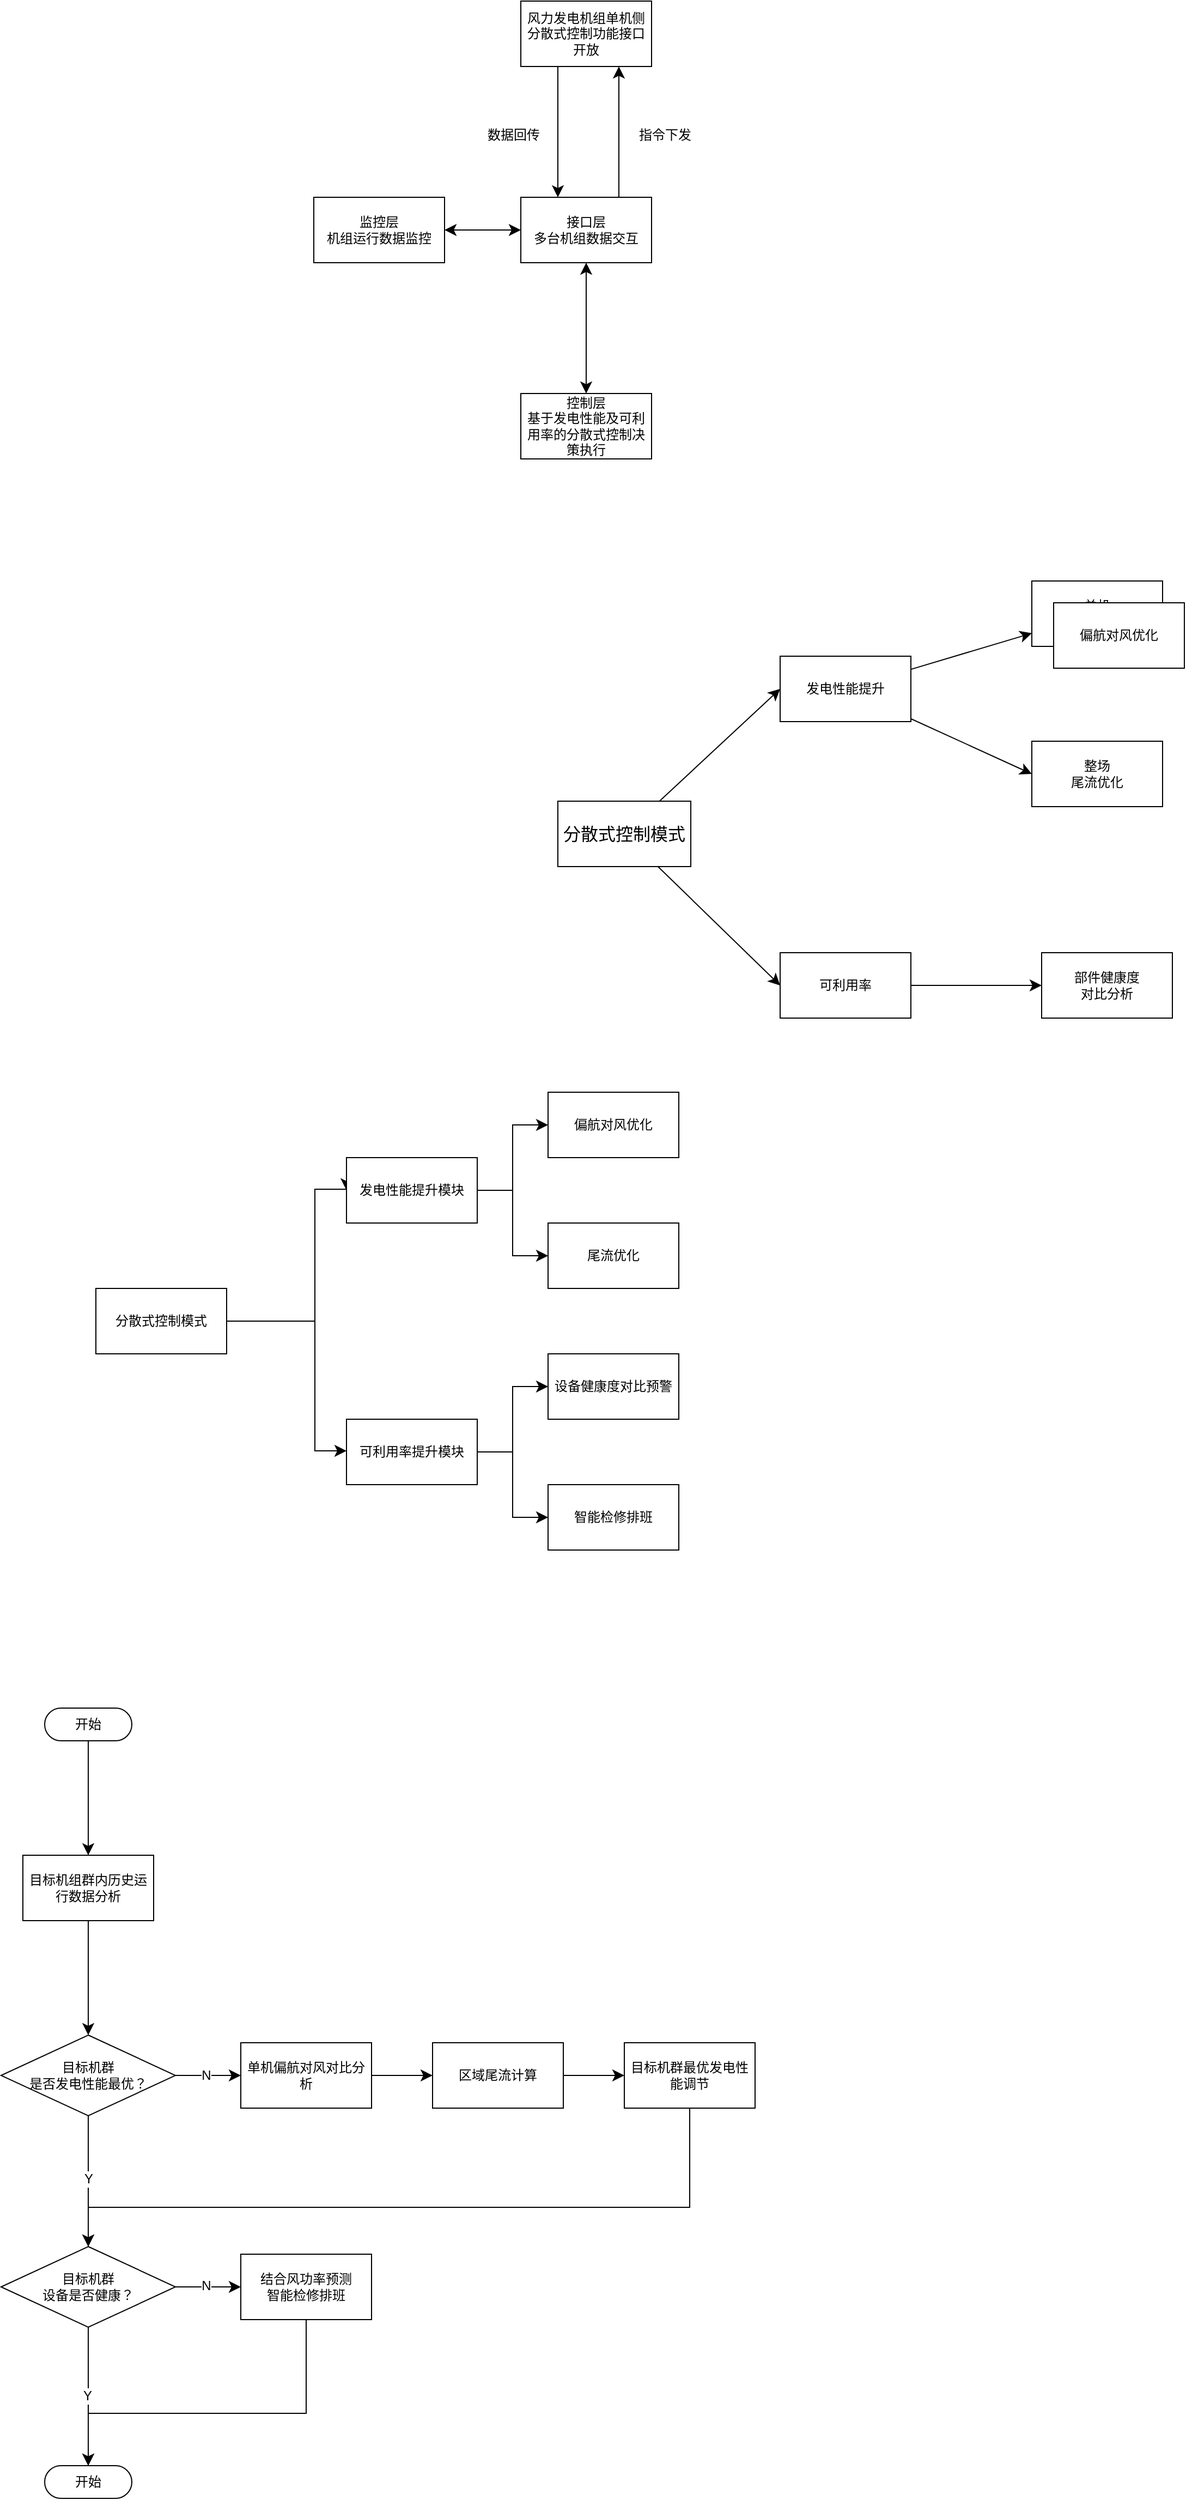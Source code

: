 <mxfile version="26.1.0" pages="2">
  <diagram name="第 1 页" id="rtrQD04AlGpNp9uNblVF">
    <mxGraphModel dx="1806" dy="1927" grid="0" gridSize="10" guides="1" tooltips="1" connect="1" arrows="1" fold="1" page="0" pageScale="1" pageWidth="827" pageHeight="1169" math="0" shadow="0">
      <root>
        <mxCell id="0" />
        <mxCell id="1" parent="0" />
        <mxCell id="9R-iP_darnS3Hs4nh-VA-5" value="" style="edgeStyle=none;curved=1;rounded=0;orthogonalLoop=1;jettySize=auto;html=1;fontSize=12;startSize=8;endSize=8;" edge="1" parent="1">
          <mxGeometry relative="1" as="geometry">
            <mxPoint x="-64" y="-602.0" as="sourcePoint" />
            <mxPoint x="-64" y="-482.0" as="targetPoint" />
          </mxGeometry>
        </mxCell>
        <mxCell id="9R-iP_darnS3Hs4nh-VA-3" value="&lt;div&gt;风力发电机组单机侧&lt;/div&gt;&lt;div&gt;分散式控制功能接口开放&lt;/div&gt;" style="rounded=0;whiteSpace=wrap;html=1;" vertex="1" parent="1">
          <mxGeometry x="-98" y="-662" width="120" height="60" as="geometry" />
        </mxCell>
        <mxCell id="bCZ2xpbBdq8uaFE58eSO-12" value="" style="edgeStyle=none;curved=1;rounded=0;orthogonalLoop=1;jettySize=auto;html=1;fontSize=12;startSize=8;endSize=8;startArrow=classic;startFill=1;" edge="1" parent="1" source="9R-iP_darnS3Hs4nh-VA-4" target="bCZ2xpbBdq8uaFE58eSO-11">
          <mxGeometry relative="1" as="geometry" />
        </mxCell>
        <mxCell id="bCZ2xpbBdq8uaFE58eSO-38" style="edgeStyle=none;curved=1;rounded=0;orthogonalLoop=1;jettySize=auto;html=1;exitX=0.75;exitY=0;exitDx=0;exitDy=0;entryX=0.75;entryY=1;entryDx=0;entryDy=0;fontSize=12;startSize=8;endSize=8;" edge="1" parent="1" source="9R-iP_darnS3Hs4nh-VA-4" target="9R-iP_darnS3Hs4nh-VA-3">
          <mxGeometry relative="1" as="geometry" />
        </mxCell>
        <mxCell id="9R-iP_darnS3Hs4nh-VA-4" value="&lt;div&gt;接口层&lt;/div&gt;&lt;div&gt;多台机组数据交互&lt;/div&gt;" style="rounded=0;whiteSpace=wrap;html=1;" vertex="1" parent="1">
          <mxGeometry x="-98" y="-482" width="120" height="60" as="geometry" />
        </mxCell>
        <mxCell id="bCZ2xpbBdq8uaFE58eSO-1" style="edgeStyle=none;curved=1;rounded=0;orthogonalLoop=1;jettySize=auto;html=1;entryX=0;entryY=0.5;entryDx=0;entryDy=0;fontSize=12;startSize=8;endSize=8;" edge="1" parent="1" source="9R-iP_darnS3Hs4nh-VA-14" target="9R-iP_darnS3Hs4nh-VA-19">
          <mxGeometry relative="1" as="geometry" />
        </mxCell>
        <mxCell id="bCZ2xpbBdq8uaFE58eSO-2" style="edgeStyle=none;curved=1;rounded=0;orthogonalLoop=1;jettySize=auto;html=1;entryX=0;entryY=0.5;entryDx=0;entryDy=0;fontSize=12;startSize=8;endSize=8;" edge="1" parent="1" source="9R-iP_darnS3Hs4nh-VA-14" target="9R-iP_darnS3Hs4nh-VA-27">
          <mxGeometry relative="1" as="geometry" />
        </mxCell>
        <mxCell id="9R-iP_darnS3Hs4nh-VA-14" value="&lt;span style=&quot;font-size: 16px; text-wrap-mode: nowrap;&quot;&gt;分散式控制模式&lt;/span&gt;" style="rounded=0;whiteSpace=wrap;html=1;" vertex="1" parent="1">
          <mxGeometry x="-64" y="72" width="122" height="60" as="geometry" />
        </mxCell>
        <mxCell id="bCZ2xpbBdq8uaFE58eSO-6" value="" style="edgeStyle=none;curved=1;rounded=0;orthogonalLoop=1;jettySize=auto;html=1;fontSize=12;startSize=8;endSize=8;" edge="1" parent="1" source="9R-iP_darnS3Hs4nh-VA-19" target="bCZ2xpbBdq8uaFE58eSO-5">
          <mxGeometry relative="1" as="geometry" />
        </mxCell>
        <mxCell id="bCZ2xpbBdq8uaFE58eSO-8" style="edgeStyle=none;curved=1;rounded=0;orthogonalLoop=1;jettySize=auto;html=1;entryX=0;entryY=0.5;entryDx=0;entryDy=0;fontSize=12;startSize=8;endSize=8;" edge="1" parent="1" source="9R-iP_darnS3Hs4nh-VA-19" target="bCZ2xpbBdq8uaFE58eSO-7">
          <mxGeometry relative="1" as="geometry" />
        </mxCell>
        <mxCell id="9R-iP_darnS3Hs4nh-VA-19" value="发电性能提升" style="rounded=0;whiteSpace=wrap;html=1;" vertex="1" parent="1">
          <mxGeometry x="140" y="-61" width="120" height="60" as="geometry" />
        </mxCell>
        <mxCell id="bCZ2xpbBdq8uaFE58eSO-10" value="" style="edgeStyle=none;curved=1;rounded=0;orthogonalLoop=1;jettySize=auto;html=1;fontSize=12;startSize=8;endSize=8;" edge="1" parent="1" source="9R-iP_darnS3Hs4nh-VA-27" target="bCZ2xpbBdq8uaFE58eSO-9">
          <mxGeometry relative="1" as="geometry" />
        </mxCell>
        <mxCell id="9R-iP_darnS3Hs4nh-VA-27" value="可利用率" style="rounded=0;whiteSpace=wrap;html=1;" vertex="1" parent="1">
          <mxGeometry x="140" y="211" width="120" height="60" as="geometry" />
        </mxCell>
        <mxCell id="bCZ2xpbBdq8uaFE58eSO-5" value="单机&lt;div&gt;偏航对风优化&lt;/div&gt;" style="rounded=0;whiteSpace=wrap;html=1;" vertex="1" parent="1">
          <mxGeometry x="371" y="-130" width="120" height="60" as="geometry" />
        </mxCell>
        <mxCell id="bCZ2xpbBdq8uaFE58eSO-7" value="整场&lt;div&gt;尾流优化&lt;/div&gt;" style="rounded=0;whiteSpace=wrap;html=1;" vertex="1" parent="1">
          <mxGeometry x="371" y="17" width="120" height="60" as="geometry" />
        </mxCell>
        <mxCell id="bCZ2xpbBdq8uaFE58eSO-9" value="部件健康度&lt;div&gt;对比分析&lt;/div&gt;" style="rounded=0;whiteSpace=wrap;html=1;" vertex="1" parent="1">
          <mxGeometry x="380" y="211" width="120" height="60" as="geometry" />
        </mxCell>
        <mxCell id="bCZ2xpbBdq8uaFE58eSO-11" value="&lt;div&gt;控制层&lt;/div&gt;&lt;div&gt;基于发电性能及可利用率的分散式控制决策执行&lt;/div&gt;" style="rounded=0;whiteSpace=wrap;html=1;" vertex="1" parent="1">
          <mxGeometry x="-98" y="-302" width="120" height="60" as="geometry" />
        </mxCell>
        <mxCell id="bCZ2xpbBdq8uaFE58eSO-19" style="edgeStyle=orthogonalEdgeStyle;rounded=0;orthogonalLoop=1;jettySize=auto;html=1;fontSize=12;startSize=8;endSize=8;entryX=0;entryY=0.5;entryDx=0;entryDy=0;" edge="1" parent="1" source="bCZ2xpbBdq8uaFE58eSO-13" target="bCZ2xpbBdq8uaFE58eSO-20">
          <mxGeometry relative="1" as="geometry">
            <mxPoint x="-198" y="405.25" as="targetPoint" />
            <Array as="points">
              <mxPoint x="-287" y="549" />
              <mxPoint x="-287" y="428" />
              <mxPoint x="-258" y="428" />
            </Array>
          </mxGeometry>
        </mxCell>
        <mxCell id="bCZ2xpbBdq8uaFE58eSO-26" style="edgeStyle=orthogonalEdgeStyle;rounded=0;orthogonalLoop=1;jettySize=auto;html=1;fontSize=12;startSize=8;endSize=8;" edge="1" parent="1" source="bCZ2xpbBdq8uaFE58eSO-13" target="bCZ2xpbBdq8uaFE58eSO-27">
          <mxGeometry relative="1" as="geometry">
            <mxPoint x="-269.421" y="685.842" as="targetPoint" />
            <Array as="points">
              <mxPoint x="-287" y="549" />
              <mxPoint x="-287" y="668" />
            </Array>
          </mxGeometry>
        </mxCell>
        <mxCell id="bCZ2xpbBdq8uaFE58eSO-13" value="分散式控制模式" style="whiteSpace=wrap;html=1;" vertex="1" parent="1">
          <mxGeometry x="-488" y="519" width="120" height="60" as="geometry" />
        </mxCell>
        <mxCell id="bCZ2xpbBdq8uaFE58eSO-28" value="" style="edgeStyle=orthogonalEdgeStyle;rounded=0;orthogonalLoop=1;jettySize=auto;html=1;fontSize=12;startSize=8;endSize=8;" edge="1" parent="1" source="bCZ2xpbBdq8uaFE58eSO-20" target="bCZ2xpbBdq8uaFE58eSO-21">
          <mxGeometry relative="1" as="geometry" />
        </mxCell>
        <mxCell id="bCZ2xpbBdq8uaFE58eSO-30" style="edgeStyle=orthogonalEdgeStyle;rounded=0;orthogonalLoop=1;jettySize=auto;html=1;entryX=0;entryY=0.5;entryDx=0;entryDy=0;fontSize=12;startSize=8;endSize=8;" edge="1" parent="1" source="bCZ2xpbBdq8uaFE58eSO-20" target="bCZ2xpbBdq8uaFE58eSO-29">
          <mxGeometry relative="1" as="geometry" />
        </mxCell>
        <mxCell id="bCZ2xpbBdq8uaFE58eSO-20" value="发电性能提升模块" style="rounded=0;whiteSpace=wrap;html=1;" vertex="1" parent="1">
          <mxGeometry x="-258" y="399" width="120" height="60" as="geometry" />
        </mxCell>
        <mxCell id="bCZ2xpbBdq8uaFE58eSO-21" value="偏航对风优化" style="rounded=0;whiteSpace=wrap;html=1;" vertex="1" parent="1">
          <mxGeometry x="-73" y="339" width="120" height="60" as="geometry" />
        </mxCell>
        <mxCell id="bCZ2xpbBdq8uaFE58eSO-23" value="偏航对风优化" style="rounded=0;whiteSpace=wrap;html=1;" vertex="1" parent="1">
          <mxGeometry x="391" y="-110" width="120" height="60" as="geometry" />
        </mxCell>
        <mxCell id="bCZ2xpbBdq8uaFE58eSO-32" value="" style="edgeStyle=orthogonalEdgeStyle;rounded=0;orthogonalLoop=1;jettySize=auto;html=1;fontSize=12;startSize=8;endSize=8;" edge="1" parent="1" source="bCZ2xpbBdq8uaFE58eSO-27" target="bCZ2xpbBdq8uaFE58eSO-31">
          <mxGeometry relative="1" as="geometry" />
        </mxCell>
        <mxCell id="bCZ2xpbBdq8uaFE58eSO-34" style="edgeStyle=orthogonalEdgeStyle;rounded=0;orthogonalLoop=1;jettySize=auto;html=1;entryX=0;entryY=0.5;entryDx=0;entryDy=0;fontSize=12;startSize=8;endSize=8;" edge="1" parent="1" source="bCZ2xpbBdq8uaFE58eSO-27" target="bCZ2xpbBdq8uaFE58eSO-33">
          <mxGeometry relative="1" as="geometry" />
        </mxCell>
        <mxCell id="bCZ2xpbBdq8uaFE58eSO-27" value="可利用率提升模块" style="rounded=0;whiteSpace=wrap;html=1;" vertex="1" parent="1">
          <mxGeometry x="-258.001" y="639.002" width="120" height="60" as="geometry" />
        </mxCell>
        <mxCell id="bCZ2xpbBdq8uaFE58eSO-29" value="尾流优化" style="rounded=0;whiteSpace=wrap;html=1;" vertex="1" parent="1">
          <mxGeometry x="-73" y="459" width="120" height="60" as="geometry" />
        </mxCell>
        <mxCell id="bCZ2xpbBdq8uaFE58eSO-31" value="设备健康度对比预警" style="rounded=0;whiteSpace=wrap;html=1;" vertex="1" parent="1">
          <mxGeometry x="-73.001" y="579.002" width="120" height="60" as="geometry" />
        </mxCell>
        <mxCell id="bCZ2xpbBdq8uaFE58eSO-33" value="智能检修排班" style="rounded=0;whiteSpace=wrap;html=1;" vertex="1" parent="1">
          <mxGeometry x="-73.001" y="699.002" width="120" height="60" as="geometry" />
        </mxCell>
        <mxCell id="bCZ2xpbBdq8uaFE58eSO-37" style="edgeStyle=none;curved=1;rounded=0;orthogonalLoop=1;jettySize=auto;html=1;fontSize=12;startSize=8;endSize=8;startArrow=classic;startFill=1;" edge="1" parent="1" source="bCZ2xpbBdq8uaFE58eSO-35" target="9R-iP_darnS3Hs4nh-VA-4">
          <mxGeometry relative="1" as="geometry" />
        </mxCell>
        <mxCell id="bCZ2xpbBdq8uaFE58eSO-35" value="监控层&lt;div&gt;机组运行数据监控&lt;/div&gt;" style="whiteSpace=wrap;html=1;" vertex="1" parent="1">
          <mxGeometry x="-288" y="-482" width="120" height="60" as="geometry" />
        </mxCell>
        <mxCell id="bCZ2xpbBdq8uaFE58eSO-39" value="&lt;font style=&quot;font-size: 12px;&quot;&gt;数据回传&lt;/font&gt;" style="text;html=1;align=center;verticalAlign=middle;resizable=0;points=[];autosize=1;strokeColor=none;fillColor=none;fontSize=16;" vertex="1" parent="1">
          <mxGeometry x="-138" y="-557" width="66" height="31" as="geometry" />
        </mxCell>
        <mxCell id="bCZ2xpbBdq8uaFE58eSO-40" value="&lt;font style=&quot;font-size: 12px;&quot;&gt;指令下发&lt;/font&gt;" style="text;html=1;align=center;verticalAlign=middle;resizable=0;points=[];autosize=1;strokeColor=none;fillColor=none;fontSize=16;" vertex="1" parent="1">
          <mxGeometry x="1" y="-557" width="66" height="31" as="geometry" />
        </mxCell>
        <mxCell id="bCZ2xpbBdq8uaFE58eSO-44" value="" style="edgeStyle=none;curved=1;rounded=0;orthogonalLoop=1;jettySize=auto;html=1;fontSize=12;startSize=8;endSize=8;" edge="1" parent="1" source="bCZ2xpbBdq8uaFE58eSO-42" target="bCZ2xpbBdq8uaFE58eSO-43">
          <mxGeometry relative="1" as="geometry" />
        </mxCell>
        <mxCell id="bCZ2xpbBdq8uaFE58eSO-42" value="开始" style="html=1;dashed=0;whiteSpace=wrap;shape=mxgraph.dfd.start" vertex="1" parent="1">
          <mxGeometry x="-535" y="904" width="80" height="30" as="geometry" />
        </mxCell>
        <mxCell id="bCZ2xpbBdq8uaFE58eSO-46" value="" style="edgeStyle=none;curved=1;rounded=0;orthogonalLoop=1;jettySize=auto;html=1;fontSize=12;startSize=8;endSize=8;" edge="1" parent="1" source="bCZ2xpbBdq8uaFE58eSO-43" target="bCZ2xpbBdq8uaFE58eSO-45">
          <mxGeometry relative="1" as="geometry" />
        </mxCell>
        <mxCell id="bCZ2xpbBdq8uaFE58eSO-43" value="目标机组群内历史运行数据分析" style="whiteSpace=wrap;html=1;dashed=0;" vertex="1" parent="1">
          <mxGeometry x="-555" y="1039" width="120" height="60" as="geometry" />
        </mxCell>
        <mxCell id="bCZ2xpbBdq8uaFE58eSO-48" value="" style="edgeStyle=none;curved=1;rounded=0;orthogonalLoop=1;jettySize=auto;html=1;fontSize=12;startSize=8;endSize=8;" edge="1" parent="1" source="bCZ2xpbBdq8uaFE58eSO-45" target="bCZ2xpbBdq8uaFE58eSO-47">
          <mxGeometry relative="1" as="geometry" />
        </mxCell>
        <mxCell id="bCZ2xpbBdq8uaFE58eSO-60" value="Y" style="edgeLabel;html=1;align=center;verticalAlign=middle;resizable=0;points=[];fontSize=12;" vertex="1" connectable="0" parent="bCZ2xpbBdq8uaFE58eSO-48">
          <mxGeometry x="-0.035" relative="1" as="geometry">
            <mxPoint as="offset" />
          </mxGeometry>
        </mxCell>
        <mxCell id="bCZ2xpbBdq8uaFE58eSO-53" value="" style="edgeStyle=none;curved=1;rounded=0;orthogonalLoop=1;jettySize=auto;html=1;fontSize=12;startSize=8;endSize=8;" edge="1" parent="1" source="bCZ2xpbBdq8uaFE58eSO-45" target="bCZ2xpbBdq8uaFE58eSO-54">
          <mxGeometry relative="1" as="geometry">
            <mxPoint x="-295" y="1241" as="targetPoint" />
          </mxGeometry>
        </mxCell>
        <mxCell id="bCZ2xpbBdq8uaFE58eSO-59" value="N" style="edgeLabel;html=1;align=center;verticalAlign=middle;resizable=0;points=[];fontSize=12;" vertex="1" connectable="0" parent="bCZ2xpbBdq8uaFE58eSO-53">
          <mxGeometry x="-0.079" relative="1" as="geometry">
            <mxPoint as="offset" />
          </mxGeometry>
        </mxCell>
        <mxCell id="bCZ2xpbBdq8uaFE58eSO-45" value="目标机群&lt;div&gt;是否发电性能最优？&lt;/div&gt;" style="rhombus;whiteSpace=wrap;html=1;dashed=0;" vertex="1" parent="1">
          <mxGeometry x="-575" y="1204" width="160" height="74" as="geometry" />
        </mxCell>
        <mxCell id="bCZ2xpbBdq8uaFE58eSO-65" value="" style="edgeStyle=none;curved=1;rounded=0;orthogonalLoop=1;jettySize=auto;html=1;fontSize=12;startSize=8;endSize=8;" edge="1" parent="1" source="bCZ2xpbBdq8uaFE58eSO-47">
          <mxGeometry relative="1" as="geometry">
            <mxPoint x="-355" y="1435.0" as="targetPoint" />
          </mxGeometry>
        </mxCell>
        <mxCell id="bCZ2xpbBdq8uaFE58eSO-69" value="N" style="edgeLabel;html=1;align=center;verticalAlign=middle;resizable=0;points=[];fontSize=12;" vertex="1" connectable="0" parent="bCZ2xpbBdq8uaFE58eSO-65">
          <mxGeometry x="-0.079" y="1" relative="1" as="geometry">
            <mxPoint as="offset" />
          </mxGeometry>
        </mxCell>
        <mxCell id="bCZ2xpbBdq8uaFE58eSO-68" style="edgeStyle=none;curved=1;rounded=0;orthogonalLoop=1;jettySize=auto;html=1;fontSize=12;startSize=8;endSize=8;" edge="1" parent="1" source="bCZ2xpbBdq8uaFE58eSO-47" target="bCZ2xpbBdq8uaFE58eSO-67">
          <mxGeometry relative="1" as="geometry" />
        </mxCell>
        <mxCell id="bCZ2xpbBdq8uaFE58eSO-73" value="Y" style="edgeLabel;html=1;align=center;verticalAlign=middle;resizable=0;points=[];fontSize=12;" vertex="1" connectable="0" parent="bCZ2xpbBdq8uaFE58eSO-68">
          <mxGeometry x="-0.018" y="-1" relative="1" as="geometry">
            <mxPoint as="offset" />
          </mxGeometry>
        </mxCell>
        <mxCell id="bCZ2xpbBdq8uaFE58eSO-47" value="目标机群&lt;div&gt;设备是否健康？&lt;/div&gt;" style="rhombus;whiteSpace=wrap;html=1;dashed=0;" vertex="1" parent="1">
          <mxGeometry x="-575" y="1398" width="160" height="74" as="geometry" />
        </mxCell>
        <mxCell id="bCZ2xpbBdq8uaFE58eSO-56" value="" style="edgeStyle=none;curved=1;rounded=0;orthogonalLoop=1;jettySize=auto;html=1;fontSize=12;startSize=8;endSize=8;" edge="1" parent="1" source="bCZ2xpbBdq8uaFE58eSO-54" target="bCZ2xpbBdq8uaFE58eSO-55">
          <mxGeometry relative="1" as="geometry" />
        </mxCell>
        <mxCell id="bCZ2xpbBdq8uaFE58eSO-54" value="单机偏航对风对比分析" style="rounded=0;whiteSpace=wrap;html=1;" vertex="1" parent="1">
          <mxGeometry x="-355" y="1211" width="120" height="60" as="geometry" />
        </mxCell>
        <mxCell id="bCZ2xpbBdq8uaFE58eSO-58" value="" style="edgeStyle=none;curved=1;rounded=0;orthogonalLoop=1;jettySize=auto;html=1;fontSize=12;startSize=8;endSize=8;" edge="1" parent="1" source="bCZ2xpbBdq8uaFE58eSO-55" target="bCZ2xpbBdq8uaFE58eSO-57">
          <mxGeometry relative="1" as="geometry" />
        </mxCell>
        <mxCell id="bCZ2xpbBdq8uaFE58eSO-55" value="区域尾流计算" style="rounded=0;whiteSpace=wrap;html=1;" vertex="1" parent="1">
          <mxGeometry x="-179" y="1211" width="120" height="60" as="geometry" />
        </mxCell>
        <mxCell id="bCZ2xpbBdq8uaFE58eSO-61" style="edgeStyle=orthogonalEdgeStyle;rounded=0;orthogonalLoop=1;jettySize=auto;html=1;entryX=0.5;entryY=0;entryDx=0;entryDy=0;fontSize=12;startSize=8;endSize=8;" edge="1" parent="1" source="bCZ2xpbBdq8uaFE58eSO-57" target="bCZ2xpbBdq8uaFE58eSO-47">
          <mxGeometry relative="1" as="geometry">
            <Array as="points">
              <mxPoint x="57" y="1362" />
              <mxPoint x="-495" y="1362" />
            </Array>
          </mxGeometry>
        </mxCell>
        <mxCell id="bCZ2xpbBdq8uaFE58eSO-57" value="目标机群最优发电性能调节" style="rounded=0;whiteSpace=wrap;html=1;" vertex="1" parent="1">
          <mxGeometry x="-3" y="1211" width="120" height="60" as="geometry" />
        </mxCell>
        <mxCell id="bCZ2xpbBdq8uaFE58eSO-67" value="开始" style="html=1;dashed=0;whiteSpace=wrap;shape=mxgraph.dfd.start" vertex="1" parent="1">
          <mxGeometry x="-535" y="1599" width="80" height="30" as="geometry" />
        </mxCell>
        <mxCell id="bCZ2xpbBdq8uaFE58eSO-70" value="结合风功率预测&lt;div&gt;智能检修排班&lt;/div&gt;" style="whiteSpace=wrap;html=1;dashed=0;" vertex="1" parent="1">
          <mxGeometry x="-355" y="1405" width="120" height="60" as="geometry" />
        </mxCell>
        <mxCell id="bCZ2xpbBdq8uaFE58eSO-72" style="edgeStyle=orthogonalEdgeStyle;rounded=0;orthogonalLoop=1;jettySize=auto;html=1;entryX=0.5;entryY=0.5;entryDx=0;entryDy=-15;entryPerimeter=0;fontSize=12;startSize=8;endSize=8;" edge="1" parent="1" source="bCZ2xpbBdq8uaFE58eSO-70" target="bCZ2xpbBdq8uaFE58eSO-67">
          <mxGeometry relative="1" as="geometry">
            <Array as="points">
              <mxPoint x="-295" y="1551" />
              <mxPoint x="-495" y="1551" />
            </Array>
          </mxGeometry>
        </mxCell>
      </root>
    </mxGraphModel>
  </diagram>
  <diagram id="feUiQwss2ZWe9FPXe5Dv" name="第 2 页">
    <mxGraphModel dx="1426" dy="797" grid="0" gridSize="10" guides="1" tooltips="1" connect="1" arrows="1" fold="1" page="0" pageScale="1" pageWidth="827" pageHeight="1169" math="0" shadow="0">
      <root>
        <mxCell id="0" />
        <mxCell id="1" parent="0" />
      </root>
    </mxGraphModel>
  </diagram>
</mxfile>
